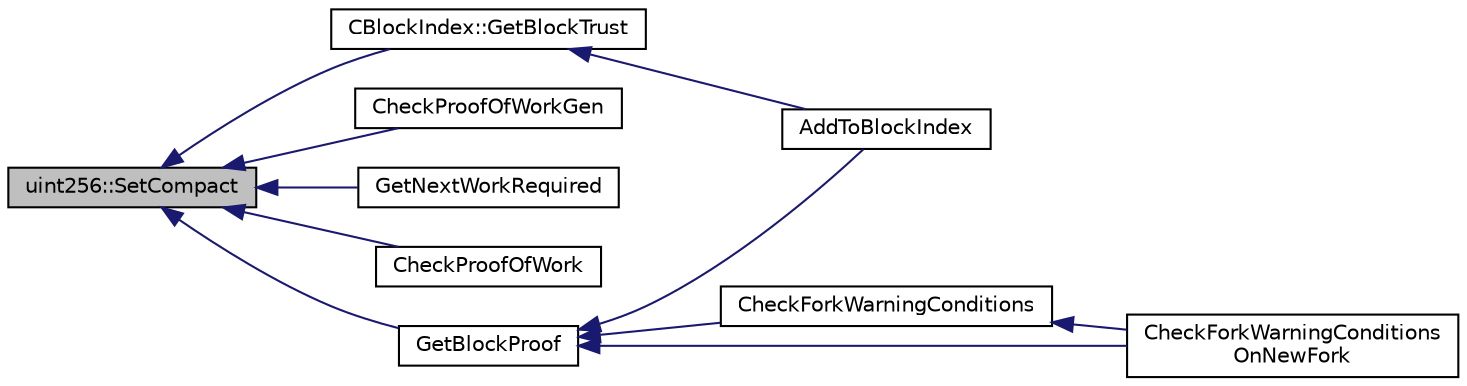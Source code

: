 digraph "uint256::SetCompact"
{
  edge [fontname="Helvetica",fontsize="10",labelfontname="Helvetica",labelfontsize="10"];
  node [fontname="Helvetica",fontsize="10",shape=record];
  rankdir="LR";
  Node41 [label="uint256::SetCompact",height=0.2,width=0.4,color="black", fillcolor="grey75", style="filled", fontcolor="black"];
  Node41 -> Node42 [dir="back",color="midnightblue",fontsize="10",style="solid",fontname="Helvetica"];
  Node42 [label="CBlockIndex::GetBlockTrust",height=0.2,width=0.4,color="black", fillcolor="white", style="filled",URL="$class_c_block_index.html#a59372ec3586ce89140acf3affc6e1f70"];
  Node42 -> Node43 [dir="back",color="midnightblue",fontsize="10",style="solid",fontname="Helvetica"];
  Node43 [label="AddToBlockIndex",height=0.2,width=0.4,color="black", fillcolor="white", style="filled",URL="$main_8cpp.html#acfdf6cde860f1f415882d69a562c40ee"];
  Node41 -> Node44 [dir="back",color="midnightblue",fontsize="10",style="solid",fontname="Helvetica"];
  Node44 [label="CheckProofOfWorkGen",height=0.2,width=0.4,color="black", fillcolor="white", style="filled",URL="$chainparams_8cpp.html#aff425b4ffc21445765b018b9014cca17",tooltip="Main network. "];
  Node41 -> Node45 [dir="back",color="midnightblue",fontsize="10",style="solid",fontname="Helvetica"];
  Node45 [label="GetNextWorkRequired",height=0.2,width=0.4,color="black", fillcolor="white", style="filled",URL="$pow_8h.html#a5ab312a838f427dd7a13b999fe21a52e"];
  Node41 -> Node46 [dir="back",color="midnightblue",fontsize="10",style="solid",fontname="Helvetica"];
  Node46 [label="CheckProofOfWork",height=0.2,width=0.4,color="black", fillcolor="white", style="filled",URL="$pow_8h.html#a20a76dbc6ac5b8a6e0aaef85522b1069",tooltip="Check whether a block hash satisfies the proof-of-work requirement specified by nBits. "];
  Node41 -> Node47 [dir="back",color="midnightblue",fontsize="10",style="solid",fontname="Helvetica"];
  Node47 [label="GetBlockProof",height=0.2,width=0.4,color="black", fillcolor="white", style="filled",URL="$pow_8h.html#a86d90ce055fbc9c67d2d600813f2ca4f"];
  Node47 -> Node48 [dir="back",color="midnightblue",fontsize="10",style="solid",fontname="Helvetica"];
  Node48 [label="CheckForkWarningConditions",height=0.2,width=0.4,color="black", fillcolor="white", style="filled",URL="$main_8cpp.html#a730d390bfb0df0e54a5c2ddb901e748a"];
  Node48 -> Node49 [dir="back",color="midnightblue",fontsize="10",style="solid",fontname="Helvetica"];
  Node49 [label="CheckForkWarningConditions\lOnNewFork",height=0.2,width=0.4,color="black", fillcolor="white", style="filled",URL="$main_8cpp.html#a0577f78a333e075d3bbb64c0741b5080"];
  Node47 -> Node49 [dir="back",color="midnightblue",fontsize="10",style="solid",fontname="Helvetica"];
  Node47 -> Node43 [dir="back",color="midnightblue",fontsize="10",style="solid",fontname="Helvetica"];
}
